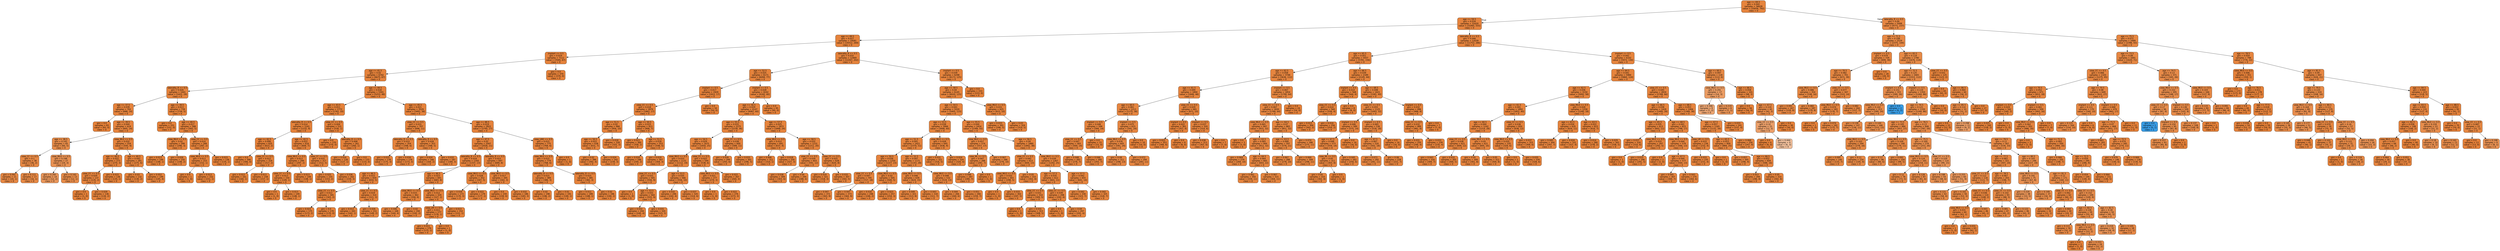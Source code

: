 digraph Tree {
node [shape=box, style="filled, rounded", color="black", fontname="helvetica"] ;
edge [fontname="helvetica"] ;
0 [label="age <= 69.5\ngini = 0.042\nsamples = 36628\nvalue = [35836, 792]\nclass = 0", fillcolor="#e6843d"] ;
1 [label="age <= 59.5\ngini = 0.034\nsamples = 31620\nvalue = [31065, 555]\nclass = 0", fillcolor="#e5833d"] ;
0 -> 1 [labeldistance=2.5, labelangle=45, headlabel="True"] ;
2 [label="age <= 49.5\ngini = 0.027\nsamples = 19581\nvalue = [19312, 269]\nclass = 0", fillcolor="#e5833c"] ;
1 -> 2 ;
3 [label="implant <= 0.5\ngini = 0.019\nsamples = 7112\nvalue = [7045, 67]\nclass = 0", fillcolor="#e5823b"] ;
2 -> 3 ;
4 [label="age <= 41.5\ngini = 0.02\nsamples = 6742\nvalue = [6675, 67]\nclass = 0", fillcolor="#e5823b"] ;
3 -> 4 ;
5 [label="laterality_R <= 0.5\ngini = 0.026\nsamples = 1441\nvalue = [1422, 19]\nclass = 0", fillcolor="#e5833c"] ;
4 -> 5 ;
6 [label="age <= 37.5\ngini = 0.039\nsamples = 702\nvalue = [688, 14]\nclass = 0", fillcolor="#e6843d"] ;
5 -> 6 ;
7 [label="gini = 0.0\nsamples = 83\nvalue = [83, 0]\nclass = 0", fillcolor="#e58139"] ;
6 -> 7 ;
8 [label="age <= 39.5\ngini = 0.044\nsamples = 619\nvalue = [605, 14]\nclass = 0", fillcolor="#e6843e"] ;
6 -> 8 ;
9 [label="age <= 38.5\ngini = 0.142\nsamples = 65\nvalue = [60, 5]\nclass = 0", fillcolor="#e78c49"] ;
8 -> 9 ;
10 [label="view_CC <= 0.5\ngini = 0.1\nsamples = 38\nvalue = [36, 2]\nclass = 0", fillcolor="#e68844"] ;
9 -> 10 ;
11 [label="gini = 0.091\nsamples = 21\nvalue = [20, 1]\nclass = 0", fillcolor="#e68743"] ;
10 -> 11 ;
12 [label="gini = 0.111\nsamples = 17\nvalue = [16, 1]\nclass = 0", fillcolor="#e78945"] ;
10 -> 12 ;
13 [label="view_MLO <= 0.5\ngini = 0.198\nsamples = 27\nvalue = [24, 3]\nclass = 0", fillcolor="#e89152"] ;
9 -> 13 ;
14 [label="gini = 0.245\nsamples = 14\nvalue = [12, 2]\nclass = 0", fillcolor="#e9965a"] ;
13 -> 14 ;
15 [label="gini = 0.142\nsamples = 13\nvalue = [12, 1]\nclass = 0", fillcolor="#e78c49"] ;
13 -> 15 ;
16 [label="view_MLO <= 0.5\ngini = 0.032\nsamples = 554\nvalue = [545, 9]\nclass = 0", fillcolor="#e5833c"] ;
8 -> 16 ;
17 [label="age <= 40.5\ngini = 0.022\nsamples = 273\nvalue = [270, 3]\nclass = 0", fillcolor="#e5823b"] ;
16 -> 17 ;
18 [label="view_CC <= 0.5\ngini = 0.029\nsamples = 137\nvalue = [135, 2]\nclass = 0", fillcolor="#e5833c"] ;
17 -> 18 ;
19 [label="gini = 0.0\nsamples = 1\nvalue = [1, 0]\nclass = 0", fillcolor="#e58139"] ;
18 -> 19 ;
20 [label="gini = 0.029\nsamples = 136\nvalue = [134, 2]\nclass = 0", fillcolor="#e5833c"] ;
18 -> 20 ;
21 [label="gini = 0.015\nsamples = 136\nvalue = [135, 1]\nclass = 0", fillcolor="#e5823a"] ;
17 -> 21 ;
22 [label="age <= 40.5\ngini = 0.042\nsamples = 281\nvalue = [275, 6]\nclass = 0", fillcolor="#e6843d"] ;
16 -> 22 ;
23 [label="gini = 0.03\nsamples = 132\nvalue = [130, 2]\nclass = 0", fillcolor="#e5833c"] ;
22 -> 23 ;
24 [label="gini = 0.052\nsamples = 149\nvalue = [145, 4]\nclass = 0", fillcolor="#e6843e"] ;
22 -> 24 ;
25 [label="age <= 39.5\ngini = 0.013\nsamples = 739\nvalue = [734, 5]\nclass = 0", fillcolor="#e5823a"] ;
5 -> 25 ;
26 [label="gini = 0.0\nsamples = 151\nvalue = [151, 0]\nclass = 0", fillcolor="#e58139"] ;
25 -> 26 ;
27 [label="age <= 40.5\ngini = 0.017\nsamples = 588\nvalue = [583, 5]\nclass = 0", fillcolor="#e5823b"] ;
25 -> 27 ;
28 [label="view_MLO <= 0.5\ngini = 0.02\nsamples = 299\nvalue = [296, 3]\nclass = 0", fillcolor="#e5823b"] ;
27 -> 28 ;
29 [label="gini = 0.013\nsamples = 149\nvalue = [148, 1]\nclass = 0", fillcolor="#e5823a"] ;
28 -> 29 ;
30 [label="gini = 0.026\nsamples = 150\nvalue = [148, 2]\nclass = 0", fillcolor="#e5833c"] ;
28 -> 30 ;
31 [label="view_CC <= 0.5\ngini = 0.014\nsamples = 289\nvalue = [287, 2]\nclass = 0", fillcolor="#e5823a"] ;
27 -> 31 ;
32 [label="view_MLO <= 0.5\ngini = 0.013\nsamples = 153\nvalue = [152, 1]\nclass = 0", fillcolor="#e5823a"] ;
31 -> 32 ;
33 [label="gini = 0.0\nsamples = 1\nvalue = [1, 0]\nclass = 0", fillcolor="#e58139"] ;
32 -> 33 ;
34 [label="gini = 0.013\nsamples = 152\nvalue = [151, 1]\nclass = 0", fillcolor="#e5823a"] ;
32 -> 34 ;
35 [label="gini = 0.015\nsamples = 136\nvalue = [135, 1]\nclass = 0", fillcolor="#e5823a"] ;
31 -> 35 ;
36 [label="age <= 44.5\ngini = 0.018\nsamples = 5301\nvalue = [5253, 48]\nclass = 0", fillcolor="#e5823b"] ;
4 -> 36 ;
37 [label="age <= 43.5\ngini = 0.011\nsamples = 1772\nvalue = [1762, 10]\nclass = 0", fillcolor="#e5823a"] ;
36 -> 37 ;
38 [label="laterality_R <= 0.5\ngini = 0.014\nsamples = 1241\nvalue = [1232, 9]\nclass = 0", fillcolor="#e5823a"] ;
37 -> 38 ;
39 [label="age <= 42.5\ngini = 0.006\nsamples = 625\nvalue = [623, 2]\nclass = 0", fillcolor="#e5813a"] ;
38 -> 39 ;
40 [label="gini = 0.0\nsamples = 306\nvalue = [306, 0]\nclass = 0", fillcolor="#e58139"] ;
39 -> 40 ;
41 [label="view_CC <= 0.5\ngini = 0.012\nsamples = 319\nvalue = [317, 2]\nclass = 0", fillcolor="#e5823a"] ;
39 -> 41 ;
42 [label="gini = 0.012\nsamples = 161\nvalue = [160, 1]\nclass = 0", fillcolor="#e5823a"] ;
41 -> 42 ;
43 [label="gini = 0.013\nsamples = 158\nvalue = [157, 1]\nclass = 0", fillcolor="#e5823a"] ;
41 -> 43 ;
44 [label="age <= 42.5\ngini = 0.022\nsamples = 616\nvalue = [609, 7]\nclass = 0", fillcolor="#e5823b"] ;
38 -> 44 ;
45 [label="view_MLO <= 0.5\ngini = 0.013\nsamples = 299\nvalue = [297, 2]\nclass = 0", fillcolor="#e5823a"] ;
44 -> 45 ;
46 [label="view_CC <= 0.5\ngini = 0.013\nsamples = 150\nvalue = [149, 1]\nclass = 0", fillcolor="#e5823a"] ;
45 -> 46 ;
47 [label="gini = 0.0\nsamples = 1\nvalue = [1, 0]\nclass = 0", fillcolor="#e58139"] ;
46 -> 47 ;
48 [label="gini = 0.013\nsamples = 149\nvalue = [148, 1]\nclass = 0", fillcolor="#e5823a"] ;
46 -> 48 ;
49 [label="gini = 0.013\nsamples = 149\nvalue = [148, 1]\nclass = 0", fillcolor="#e5823a"] ;
45 -> 49 ;
50 [label="view_CC <= 0.5\ngini = 0.031\nsamples = 317\nvalue = [312, 5]\nclass = 0", fillcolor="#e5833c"] ;
44 -> 50 ;
51 [label="gini = 0.025\nsamples = 155\nvalue = [153, 2]\nclass = 0", fillcolor="#e5833c"] ;
50 -> 51 ;
52 [label="gini = 0.036\nsamples = 162\nvalue = [159, 3]\nclass = 0", fillcolor="#e5833d"] ;
50 -> 52 ;
53 [label="view_CC <= 0.5\ngini = 0.004\nsamples = 531\nvalue = [530, 1]\nclass = 0", fillcolor="#e58139"] ;
37 -> 53 ;
54 [label="gini = 0.0\nsamples = 270\nvalue = [270, 0]\nclass = 0", fillcolor="#e58139"] ;
53 -> 54 ;
55 [label="laterality_R <= 0.5\ngini = 0.008\nsamples = 261\nvalue = [260, 1]\nclass = 0", fillcolor="#e5813a"] ;
53 -> 55 ;
56 [label="gini = 0.016\nsamples = 128\nvalue = [127, 1]\nclass = 0", fillcolor="#e5823b"] ;
55 -> 56 ;
57 [label="gini = 0.0\nsamples = 133\nvalue = [133, 0]\nclass = 0", fillcolor="#e58139"] ;
55 -> 57 ;
58 [label="age <= 45.5\ngini = 0.021\nsamples = 3529\nvalue = [3491, 38]\nclass = 0", fillcolor="#e5823b"] ;
36 -> 58 ;
59 [label="view_CC <= 0.5\ngini = 0.031\nsamples = 707\nvalue = [696, 11]\nclass = 0", fillcolor="#e5833c"] ;
58 -> 59 ;
60 [label="laterality_R <= 0.5\ngini = 0.033\nsamples = 354\nvalue = [348, 6]\nclass = 0", fillcolor="#e5833c"] ;
59 -> 60 ;
61 [label="gini = 0.033\nsamples = 178\nvalue = [175, 3]\nclass = 0", fillcolor="#e5833c"] ;
60 -> 61 ;
62 [label="gini = 0.034\nsamples = 176\nvalue = [173, 3]\nclass = 0", fillcolor="#e5833c"] ;
60 -> 62 ;
63 [label="laterality_R <= 0.5\ngini = 0.028\nsamples = 353\nvalue = [348, 5]\nclass = 0", fillcolor="#e5833c"] ;
59 -> 63 ;
64 [label="gini = 0.024\nsamples = 166\nvalue = [164, 2]\nclass = 0", fillcolor="#e5833b"] ;
63 -> 64 ;
65 [label="gini = 0.032\nsamples = 187\nvalue = [184, 3]\nclass = 0", fillcolor="#e5833c"] ;
63 -> 65 ;
66 [label="age <= 48.5\ngini = 0.019\nsamples = 2822\nvalue = [2795, 27]\nclass = 0", fillcolor="#e5823b"] ;
58 -> 66 ;
67 [label="age <= 47.5\ngini = 0.02\nsamples = 2047\nvalue = [2026, 21]\nclass = 0", fillcolor="#e5823b"] ;
66 -> 67 ;
68 [label="laterality_R <= 0.5\ngini = 0.019\nsamples = 1350\nvalue = [1337, 13]\nclass = 0", fillcolor="#e5823b"] ;
67 -> 68 ;
69 [label="age <= 46.5\ngini = 0.015\nsamples = 659\nvalue = [654, 5]\nclass = 0", fillcolor="#e5823b"] ;
68 -> 69 ;
70 [label="view_CC <= 0.5\ngini = 0.012\nsamples = 345\nvalue = [343, 2]\nclass = 0", fillcolor="#e5823a"] ;
69 -> 70 ;
71 [label="gini = 0.023\nsamples = 175\nvalue = [173, 2]\nclass = 0", fillcolor="#e5823b"] ;
70 -> 71 ;
72 [label="gini = 0.0\nsamples = 170\nvalue = [170, 0]\nclass = 0", fillcolor="#e58139"] ;
70 -> 72 ;
73 [label="view_CC <= 0.5\ngini = 0.019\nsamples = 314\nvalue = [311, 3]\nclass = 0", fillcolor="#e5823b"] ;
69 -> 73 ;
74 [label="gini = 0.012\nsamples = 163\nvalue = [162, 1]\nclass = 0", fillcolor="#e5823a"] ;
73 -> 74 ;
75 [label="gini = 0.026\nsamples = 151\nvalue = [149, 2]\nclass = 0", fillcolor="#e5833c"] ;
73 -> 75 ;
76 [label="age <= 46.5\ngini = 0.023\nsamples = 691\nvalue = [683, 8]\nclass = 0", fillcolor="#e5823b"] ;
68 -> 76 ;
77 [label="view_MLO <= 0.5\ngini = 0.033\nsamples = 362\nvalue = [356, 6]\nclass = 0", fillcolor="#e5833c"] ;
76 -> 77 ;
78 [label="gini = 0.046\nsamples = 168\nvalue = [164, 4]\nclass = 0", fillcolor="#e6843e"] ;
77 -> 78 ;
79 [label="gini = 0.02\nsamples = 194\nvalue = [192, 2]\nclass = 0", fillcolor="#e5823b"] ;
77 -> 79 ;
80 [label="view_MLO <= 0.5\ngini = 0.012\nsamples = 329\nvalue = [327, 2]\nclass = 0", fillcolor="#e5823a"] ;
76 -> 80 ;
81 [label="view_LM <= 0.5\ngini = 0.011\nsamples = 177\nvalue = [176, 1]\nclass = 0", fillcolor="#e5823a"] ;
80 -> 81 ;
82 [label="gini = 0.011\nsamples = 176\nvalue = [175, 1]\nclass = 0", fillcolor="#e5823a"] ;
81 -> 82 ;
83 [label="gini = 0.0\nsamples = 1\nvalue = [1, 0]\nclass = 0", fillcolor="#e58139"] ;
81 -> 83 ;
84 [label="gini = 0.013\nsamples = 152\nvalue = [151, 1]\nclass = 0", fillcolor="#e5823a"] ;
80 -> 84 ;
85 [label="laterality_R <= 0.5\ngini = 0.023\nsamples = 697\nvalue = [689, 8]\nclass = 0", fillcolor="#e5823b"] ;
67 -> 85 ;
86 [label="view_MLO <= 0.5\ngini = 0.028\nsamples = 352\nvalue = [347, 5]\nclass = 0", fillcolor="#e5833c"] ;
85 -> 86 ;
87 [label="gini = 0.034\nsamples = 173\nvalue = [170, 3]\nclass = 0", fillcolor="#e5833c"] ;
86 -> 87 ;
88 [label="gini = 0.022\nsamples = 179\nvalue = [177, 2]\nclass = 0", fillcolor="#e5823b"] ;
86 -> 88 ;
89 [label="view_MLO <= 0.5\ngini = 0.017\nsamples = 345\nvalue = [342, 3]\nclass = 0", fillcolor="#e5823b"] ;
85 -> 89 ;
90 [label="gini = 0.0\nsamples = 159\nvalue = [159, 0]\nclass = 0", fillcolor="#e58139"] ;
89 -> 90 ;
91 [label="gini = 0.032\nsamples = 186\nvalue = [183, 3]\nclass = 0", fillcolor="#e5833c"] ;
89 -> 91 ;
92 [label="view_LMO <= 0.5\ngini = 0.015\nsamples = 775\nvalue = [769, 6]\nclass = 0", fillcolor="#e5823b"] ;
66 -> 92 ;
93 [label="view_MLO <= 0.5\ngini = 0.015\nsamples = 774\nvalue = [768, 6]\nclass = 0", fillcolor="#e5823b"] ;
92 -> 93 ;
94 [label="laterality_R <= 0.5\ngini = 0.015\nsamples = 389\nvalue = [386, 3]\nclass = 0", fillcolor="#e5823b"] ;
93 -> 94 ;
95 [label="gini = 0.02\nsamples = 198\nvalue = [196, 2]\nclass = 0", fillcolor="#e5823b"] ;
94 -> 95 ;
96 [label="gini = 0.01\nsamples = 191\nvalue = [190, 1]\nclass = 0", fillcolor="#e5823a"] ;
94 -> 96 ;
97 [label="laterality_R <= 0.5\ngini = 0.015\nsamples = 385\nvalue = [382, 3]\nclass = 0", fillcolor="#e5823b"] ;
93 -> 97 ;
98 [label="gini = 0.011\nsamples = 189\nvalue = [188, 1]\nclass = 0", fillcolor="#e5823a"] ;
97 -> 98 ;
99 [label="gini = 0.02\nsamples = 196\nvalue = [194, 2]\nclass = 0", fillcolor="#e5823b"] ;
97 -> 99 ;
100 [label="gini = 0.0\nsamples = 1\nvalue = [1, 0]\nclass = 0", fillcolor="#e58139"] ;
92 -> 100 ;
101 [label="gini = 0.0\nsamples = 370\nvalue = [370, 0]\nclass = 0", fillcolor="#e58139"] ;
3 -> 101 ;
102 [label="laterality_R <= 0.5\ngini = 0.032\nsamples = 12469\nvalue = [12267, 202]\nclass = 0", fillcolor="#e5833c"] ;
2 -> 102 ;
103 [label="age <= 52.5\ngini = 0.025\nsamples = 6171\nvalue = [6094, 77]\nclass = 0", fillcolor="#e5833c"] ;
102 -> 103 ;
104 [label="implant <= 0.5\ngini = 0.017\nsamples = 1929\nvalue = [1912, 17]\nclass = 0", fillcolor="#e5823b"] ;
103 -> 104 ;
105 [label="view_CC <= 0.5\ngini = 0.018\nsamples = 1879\nvalue = [1862, 17]\nclass = 0", fillcolor="#e5823b"] ;
104 -> 105 ;
106 [label="age <= 51.5\ngini = 0.02\nsamples = 966\nvalue = [956, 10]\nclass = 0", fillcolor="#e5823b"] ;
105 -> 106 ;
107 [label="age <= 50.5\ngini = 0.022\nsamples = 638\nvalue = [631, 7]\nclass = 0", fillcolor="#e5823b"] ;
106 -> 107 ;
108 [label="gini = 0.02\nsamples = 396\nvalue = [392, 4]\nclass = 0", fillcolor="#e5823b"] ;
107 -> 108 ;
109 [label="gini = 0.024\nsamples = 242\nvalue = [239, 3]\nclass = 0", fillcolor="#e5833b"] ;
107 -> 109 ;
110 [label="gini = 0.018\nsamples = 328\nvalue = [325, 3]\nclass = 0", fillcolor="#e5823b"] ;
106 -> 110 ;
111 [label="age <= 50.5\ngini = 0.015\nsamples = 913\nvalue = [906, 7]\nclass = 0", fillcolor="#e5823b"] ;
105 -> 111 ;
112 [label="gini = 0.011\nsamples = 360\nvalue = [358, 2]\nclass = 0", fillcolor="#e5823a"] ;
111 -> 112 ;
113 [label="age <= 51.5\ngini = 0.018\nsamples = 553\nvalue = [548, 5]\nclass = 0", fillcolor="#e5823b"] ;
111 -> 113 ;
114 [label="gini = 0.016\nsamples = 246\nvalue = [244, 2]\nclass = 0", fillcolor="#e5823b"] ;
113 -> 114 ;
115 [label="gini = 0.019\nsamples = 307\nvalue = [304, 3]\nclass = 0", fillcolor="#e5823b"] ;
113 -> 115 ;
116 [label="gini = 0.0\nsamples = 50\nvalue = [50, 0]\nclass = 0", fillcolor="#e58139"] ;
104 -> 116 ;
117 [label="implant <= 0.5\ngini = 0.028\nsamples = 4242\nvalue = [4182, 60]\nclass = 0", fillcolor="#e5833c"] ;
103 -> 117 ;
118 [label="age <= 56.5\ngini = 0.029\nsamples = 4147\nvalue = [4087, 60]\nclass = 0", fillcolor="#e5833c"] ;
117 -> 118 ;
119 [label="age <= 55.5\ngini = 0.031\nsamples = 2275\nvalue = [2239, 36]\nclass = 0", fillcolor="#e5833c"] ;
118 -> 119 ;
120 [label="age <= 54.5\ngini = 0.029\nsamples = 1675\nvalue = [1650, 25]\nclass = 0", fillcolor="#e5833c"] ;
119 -> 120 ;
121 [label="view_MLO <= 0.5\ngini = 0.033\nsamples = 1131\nvalue = [1112, 19]\nclass = 0", fillcolor="#e5833c"] ;
120 -> 121 ;
122 [label="view_CC <= 0.5\ngini = 0.031\nsamples = 565\nvalue = [556, 9]\nclass = 0", fillcolor="#e5833c"] ;
121 -> 122 ;
123 [label="gini = 0.0\nsamples = 1\nvalue = [1, 0]\nclass = 0", fillcolor="#e58139"] ;
122 -> 123 ;
124 [label="age <= 53.5\ngini = 0.031\nsamples = 564\nvalue = [555, 9]\nclass = 0", fillcolor="#e5833c"] ;
122 -> 124 ;
125 [label="gini = 0.032\nsamples = 244\nvalue = [240, 4]\nclass = 0", fillcolor="#e5833c"] ;
124 -> 125 ;
126 [label="gini = 0.031\nsamples = 320\nvalue = [315, 5]\nclass = 0", fillcolor="#e5833c"] ;
124 -> 126 ;
127 [label="age <= 53.5\ngini = 0.035\nsamples = 566\nvalue = [556, 10]\nclass = 0", fillcolor="#e5833d"] ;
121 -> 127 ;
128 [label="gini = 0.032\nsamples = 246\nvalue = [242, 4]\nclass = 0", fillcolor="#e5833c"] ;
127 -> 128 ;
129 [label="gini = 0.037\nsamples = 320\nvalue = [314, 6]\nclass = 0", fillcolor="#e5833d"] ;
127 -> 129 ;
130 [label="view_CC <= 0.5\ngini = 0.022\nsamples = 544\nvalue = [538, 6]\nclass = 0", fillcolor="#e5823b"] ;
120 -> 130 ;
131 [label="view_MLO <= 0.5\ngini = 0.021\nsamples = 277\nvalue = [274, 3]\nclass = 0", fillcolor="#e5823b"] ;
130 -> 131 ;
132 [label="gini = 0.0\nsamples = 1\nvalue = [1, 0]\nclass = 0", fillcolor="#e58139"] ;
131 -> 132 ;
133 [label="gini = 0.022\nsamples = 276\nvalue = [273, 3]\nclass = 0", fillcolor="#e5823b"] ;
131 -> 133 ;
134 [label="gini = 0.022\nsamples = 267\nvalue = [264, 3]\nclass = 0", fillcolor="#e5823b"] ;
130 -> 134 ;
135 [label="view_CC <= 0.5\ngini = 0.036\nsamples = 600\nvalue = [589, 11]\nclass = 0", fillcolor="#e5833d"] ;
119 -> 135 ;
136 [label="gini = 0.039\nsamples = 299\nvalue = [293, 6]\nclass = 0", fillcolor="#e6843d"] ;
135 -> 136 ;
137 [label="gini = 0.033\nsamples = 301\nvalue = [296, 5]\nclass = 0", fillcolor="#e5833c"] ;
135 -> 137 ;
138 [label="age <= 57.5\ngini = 0.025\nsamples = 1872\nvalue = [1848, 24]\nclass = 0", fillcolor="#e5833c"] ;
118 -> 138 ;
139 [label="view_MLO <= 0.5\ngini = 0.012\nsamples = 641\nvalue = [637, 4]\nclass = 0", fillcolor="#e5823a"] ;
138 -> 139 ;
140 [label="gini = 0.006\nsamples = 311\nvalue = [310, 1]\nclass = 0", fillcolor="#e5813a"] ;
139 -> 140 ;
141 [label="gini = 0.018\nsamples = 330\nvalue = [327, 3]\nclass = 0", fillcolor="#e5823b"] ;
139 -> 141 ;
142 [label="age <= 58.5\ngini = 0.032\nsamples = 1231\nvalue = [1211, 20]\nclass = 0", fillcolor="#e5833c"] ;
138 -> 142 ;
143 [label="view_CC <= 0.5\ngini = 0.039\nsamples = 603\nvalue = [591, 12]\nclass = 0", fillcolor="#e6843d"] ;
142 -> 143 ;
144 [label="gini = 0.038\nsamples = 309\nvalue = [303, 6]\nclass = 0", fillcolor="#e6833d"] ;
143 -> 144 ;
145 [label="gini = 0.04\nsamples = 294\nvalue = [288, 6]\nclass = 0", fillcolor="#e6843d"] ;
143 -> 145 ;
146 [label="view_CC <= 0.5\ngini = 0.025\nsamples = 628\nvalue = [620, 8]\nclass = 0", fillcolor="#e5833c"] ;
142 -> 146 ;
147 [label="gini = 0.019\nsamples = 321\nvalue = [318, 3]\nclass = 0", fillcolor="#e5823b"] ;
146 -> 147 ;
148 [label="gini = 0.032\nsamples = 307\nvalue = [302, 5]\nclass = 0", fillcolor="#e5833c"] ;
146 -> 148 ;
149 [label="gini = 0.0\nsamples = 95\nvalue = [95, 0]\nclass = 0", fillcolor="#e58139"] ;
117 -> 149 ;
150 [label="implant <= 0.5\ngini = 0.039\nsamples = 6298\nvalue = [6173, 125]\nclass = 0", fillcolor="#e6843d"] ;
102 -> 150 ;
151 [label="age <= 58.5\ngini = 0.04\nsamples = 6145\nvalue = [6020, 125]\nclass = 0", fillcolor="#e6843d"] ;
150 -> 151 ;
152 [label="age <= 54.5\ngini = 0.041\nsamples = 5520\nvalue = [5405, 115]\nclass = 0", fillcolor="#e6843d"] ;
151 -> 152 ;
153 [label="age <= 53.5\ngini = 0.038\nsamples = 3066\nvalue = [3006, 60]\nclass = 0", fillcolor="#e6843d"] ;
152 -> 153 ;
154 [label="age <= 51.5\ngini = 0.041\nsamples = 2421\nvalue = [2370, 51]\nclass = 0", fillcolor="#e6843d"] ;
153 -> 154 ;
155 [label="age <= 50.5\ngini = 0.036\nsamples = 1250\nvalue = [1227, 23]\nclass = 0", fillcolor="#e5833d"] ;
154 -> 155 ;
156 [label="view_CC <= 0.5\ngini = 0.047\nsamples = 745\nvalue = [727, 18]\nclass = 0", fillcolor="#e6843e"] ;
155 -> 156 ;
157 [label="gini = 0.047\nsamples = 372\nvalue = [363, 9]\nclass = 0", fillcolor="#e6843e"] ;
156 -> 157 ;
158 [label="gini = 0.047\nsamples = 373\nvalue = [364, 9]\nclass = 0", fillcolor="#e6843e"] ;
156 -> 158 ;
159 [label="view_MLO <= 0.5\ngini = 0.02\nsamples = 505\nvalue = [500, 5]\nclass = 0", fillcolor="#e5823b"] ;
155 -> 159 ;
160 [label="gini = 0.016\nsamples = 248\nvalue = [246, 2]\nclass = 0", fillcolor="#e5823b"] ;
159 -> 160 ;
161 [label="gini = 0.023\nsamples = 257\nvalue = [254, 3]\nclass = 0", fillcolor="#e5823b"] ;
159 -> 161 ;
162 [label="age <= 52.5\ngini = 0.047\nsamples = 1171\nvalue = [1143, 28]\nclass = 0", fillcolor="#e6843e"] ;
154 -> 162 ;
163 [label="view_MLO <= 0.5\ngini = 0.046\nsamples = 639\nvalue = [624, 15]\nclass = 0", fillcolor="#e6843e"] ;
162 -> 163 ;
164 [label="gini = 0.049\nsamples = 321\nvalue = [313, 8]\nclass = 0", fillcolor="#e6843e"] ;
163 -> 164 ;
165 [label="gini = 0.043\nsamples = 318\nvalue = [311, 7]\nclass = 0", fillcolor="#e6843d"] ;
163 -> 165 ;
166 [label="view_MLO <= 0.5\ngini = 0.048\nsamples = 532\nvalue = [519, 13]\nclass = 0", fillcolor="#e6843e"] ;
162 -> 166 ;
167 [label="gini = 0.044\nsamples = 266\nvalue = [260, 6]\nclass = 0", fillcolor="#e6843e"] ;
166 -> 167 ;
168 [label="gini = 0.051\nsamples = 266\nvalue = [259, 7]\nclass = 0", fillcolor="#e6843e"] ;
166 -> 168 ;
169 [label="view_MLO <= 0.5\ngini = 0.028\nsamples = 645\nvalue = [636, 9]\nclass = 0", fillcolor="#e5833c"] ;
153 -> 169 ;
170 [label="gini = 0.031\nsamples = 321\nvalue = [316, 5]\nclass = 0", fillcolor="#e5833c"] ;
169 -> 170 ;
171 [label="gini = 0.024\nsamples = 324\nvalue = [320, 4]\nclass = 0", fillcolor="#e5833b"] ;
169 -> 171 ;
172 [label="age <= 55.5\ngini = 0.044\nsamples = 2454\nvalue = [2399, 55]\nclass = 0", fillcolor="#e6843e"] ;
152 -> 172 ;
173 [label="view_MLO <= 0.5\ngini = 0.057\nsamples = 574\nvalue = [557, 17]\nclass = 0", fillcolor="#e6853f"] ;
172 -> 173 ;
174 [label="view_ML <= 0.5\ngini = 0.047\nsamples = 288\nvalue = [281, 7]\nclass = 0", fillcolor="#e6843e"] ;
173 -> 174 ;
175 [label="gini = 0.048\nsamples = 287\nvalue = [280, 7]\nclass = 0", fillcolor="#e6843e"] ;
174 -> 175 ;
176 [label="gini = 0.0\nsamples = 1\nvalue = [1, 0]\nclass = 0", fillcolor="#e58139"] ;
174 -> 176 ;
177 [label="gini = 0.067\nsamples = 286\nvalue = [276, 10]\nclass = 0", fillcolor="#e68640"] ;
173 -> 177 ;
178 [label="age <= 56.5\ngini = 0.04\nsamples = 1880\nvalue = [1842, 38]\nclass = 0", fillcolor="#e6843d"] ;
172 -> 178 ;
179 [label="view_CC <= 0.5\ngini = 0.042\nsamples = 613\nvalue = [600, 13]\nclass = 0", fillcolor="#e6843d"] ;
178 -> 179 ;
180 [label="view_MLO <= 0.5\ngini = 0.032\nsamples = 303\nvalue = [298, 5]\nclass = 0", fillcolor="#e5833c"] ;
179 -> 180 ;
181 [label="gini = 0.0\nsamples = 1\nvalue = [1, 0]\nclass = 0", fillcolor="#e58139"] ;
180 -> 181 ;
182 [label="gini = 0.033\nsamples = 302\nvalue = [297, 5]\nclass = 0", fillcolor="#e5833c"] ;
180 -> 182 ;
183 [label="gini = 0.05\nsamples = 310\nvalue = [302, 8]\nclass = 0", fillcolor="#e6843e"] ;
179 -> 183 ;
184 [label="view_MLO <= 0.5\ngini = 0.039\nsamples = 1267\nvalue = [1242, 25]\nclass = 0", fillcolor="#e6843d"] ;
178 -> 184 ;
185 [label="age <= 57.5\ngini = 0.035\nsamples = 612\nvalue = [601, 11]\nclass = 0", fillcolor="#e5833d"] ;
184 -> 185 ;
186 [label="view_CC <= 0.5\ngini = 0.031\nsamples = 314\nvalue = [309, 5]\nclass = 0", fillcolor="#e5833c"] ;
185 -> 186 ;
187 [label="gini = 0.0\nsamples = 1\nvalue = [1, 0]\nclass = 0", fillcolor="#e58139"] ;
186 -> 187 ;
188 [label="gini = 0.031\nsamples = 313\nvalue = [308, 5]\nclass = 0", fillcolor="#e5833c"] ;
186 -> 188 ;
189 [label="view_CC <= 0.5\ngini = 0.039\nsamples = 298\nvalue = [292, 6]\nclass = 0", fillcolor="#e6843d"] ;
185 -> 189 ;
190 [label="gini = 0.0\nsamples = 1\nvalue = [1, 0]\nclass = 0", fillcolor="#e58139"] ;
189 -> 190 ;
191 [label="gini = 0.04\nsamples = 297\nvalue = [291, 6]\nclass = 0", fillcolor="#e6843d"] ;
189 -> 191 ;
192 [label="age <= 57.5\ngini = 0.042\nsamples = 655\nvalue = [641, 14]\nclass = 0", fillcolor="#e6843d"] ;
184 -> 192 ;
193 [label="gini = 0.042\nsamples = 330\nvalue = [323, 7]\nclass = 0", fillcolor="#e6843d"] ;
192 -> 193 ;
194 [label="gini = 0.042\nsamples = 325\nvalue = [318, 7]\nclass = 0", fillcolor="#e6843d"] ;
192 -> 194 ;
195 [label="view_MLO <= 0.5\ngini = 0.031\nsamples = 625\nvalue = [615, 10]\nclass = 0", fillcolor="#e5833c"] ;
151 -> 195 ;
196 [label="gini = 0.033\nsamples = 301\nvalue = [296, 5]\nclass = 0", fillcolor="#e5833c"] ;
195 -> 196 ;
197 [label="gini = 0.03\nsamples = 324\nvalue = [319, 5]\nclass = 0", fillcolor="#e5833c"] ;
195 -> 197 ;
198 [label="gini = 0.0\nsamples = 153\nvalue = [153, 0]\nclass = 0", fillcolor="#e58139"] ;
150 -> 198 ;
199 [label="laterality_R <= 0.5\ngini = 0.046\nsamples = 12039\nvalue = [11753, 286]\nclass = 0", fillcolor="#e6843e"] ;
1 -> 199 ;
200 [label="age <= 65.5\ngini = 0.051\nsamples = 5937\nvalue = [5781, 156]\nclass = 0", fillcolor="#e6843e"] ;
199 -> 200 ;
201 [label="age <= 62.5\ngini = 0.058\nsamples = 3748\nvalue = [3636, 112]\nclass = 0", fillcolor="#e6853f"] ;
200 -> 201 ;
202 [label="age <= 61.5\ngini = 0.049\nsamples = 1894\nvalue = [1846, 48]\nclass = 0", fillcolor="#e6843e"] ;
201 -> 202 ;
203 [label="age <= 60.5\ngini = 0.061\nsamples = 1213\nvalue = [1175, 38]\nclass = 0", fillcolor="#e6853f"] ;
202 -> 203 ;
204 [label="implant <= 0.5\ngini = 0.046\nsamples = 598\nvalue = [584, 14]\nclass = 0", fillcolor="#e6843e"] ;
203 -> 204 ;
205 [label="view_CC <= 0.5\ngini = 0.047\nsamples = 583\nvalue = [569, 14]\nclass = 0", fillcolor="#e6843e"] ;
204 -> 205 ;
206 [label="gini = 0.048\nsamples = 283\nvalue = [276, 7]\nclass = 0", fillcolor="#e6843e"] ;
205 -> 206 ;
207 [label="gini = 0.046\nsamples = 300\nvalue = [293, 7]\nclass = 0", fillcolor="#e6843e"] ;
205 -> 207 ;
208 [label="gini = 0.0\nsamples = 15\nvalue = [15, 0]\nclass = 0", fillcolor="#e58139"] ;
204 -> 208 ;
209 [label="implant <= 0.5\ngini = 0.075\nsamples = 615\nvalue = [591, 24]\nclass = 0", fillcolor="#e68641"] ;
203 -> 209 ;
210 [label="view_MLO <= 0.5\ngini = 0.076\nsamples = 605\nvalue = [581, 24]\nclass = 0", fillcolor="#e68641"] ;
209 -> 210 ;
211 [label="gini = 0.08\nsamples = 311\nvalue = [298, 13]\nclass = 0", fillcolor="#e68642"] ;
210 -> 211 ;
212 [label="gini = 0.072\nsamples = 294\nvalue = [283, 11]\nclass = 0", fillcolor="#e68641"] ;
210 -> 212 ;
213 [label="gini = 0.0\nsamples = 10\nvalue = [10, 0]\nclass = 0", fillcolor="#e58139"] ;
209 -> 213 ;
214 [label="view_CC <= 0.5\ngini = 0.029\nsamples = 681\nvalue = [671, 10]\nclass = 0", fillcolor="#e5833c"] ;
202 -> 214 ;
215 [label="implant <= 0.5\ngini = 0.022\nsamples = 361\nvalue = [357, 4]\nclass = 0", fillcolor="#e5823b"] ;
214 -> 215 ;
216 [label="gini = 0.022\nsamples = 353\nvalue = [349, 4]\nclass = 0", fillcolor="#e5823b"] ;
215 -> 216 ;
217 [label="gini = 0.0\nsamples = 8\nvalue = [8, 0]\nclass = 0", fillcolor="#e58139"] ;
215 -> 217 ;
218 [label="implant <= 0.5\ngini = 0.037\nsamples = 320\nvalue = [314, 6]\nclass = 0", fillcolor="#e5833d"] ;
214 -> 218 ;
219 [label="gini = 0.038\nsamples = 313\nvalue = [307, 6]\nclass = 0", fillcolor="#e6833d"] ;
218 -> 219 ;
220 [label="gini = 0.0\nsamples = 7\nvalue = [7, 0]\nclass = 0", fillcolor="#e58139"] ;
218 -> 220 ;
221 [label="implant <= 0.5\ngini = 0.067\nsamples = 1854\nvalue = [1790, 64]\nclass = 0", fillcolor="#e68640"] ;
201 -> 221 ;
222 [label="view_CC <= 0.5\ngini = 0.067\nsamples = 1830\nvalue = [1766, 64]\nclass = 0", fillcolor="#e68640"] ;
221 -> 222 ;
223 [label="view_MLO <= 0.5\ngini = 0.065\nsamples = 947\nvalue = [915, 32]\nclass = 0", fillcolor="#e68540"] ;
222 -> 223 ;
224 [label="gini = 0.0\nsamples = 3\nvalue = [3, 0]\nclass = 0", fillcolor="#e58139"] ;
223 -> 224 ;
225 [label="age <= 63.5\ngini = 0.065\nsamples = 944\nvalue = [912, 32]\nclass = 0", fillcolor="#e68540"] ;
223 -> 225 ;
226 [label="gini = 0.069\nsamples = 279\nvalue = [269, 10]\nclass = 0", fillcolor="#e68640"] ;
225 -> 226 ;
227 [label="age <= 64.5\ngini = 0.064\nsamples = 665\nvalue = [643, 22]\nclass = 0", fillcolor="#e68540"] ;
225 -> 227 ;
228 [label="gini = 0.061\nsamples = 350\nvalue = [339, 11]\nclass = 0", fillcolor="#e6853f"] ;
227 -> 228 ;
229 [label="gini = 0.067\nsamples = 315\nvalue = [304, 11]\nclass = 0", fillcolor="#e68640"] ;
227 -> 229 ;
230 [label="age <= 64.5\ngini = 0.07\nsamples = 883\nvalue = [851, 32]\nclass = 0", fillcolor="#e68640"] ;
222 -> 230 ;
231 [label="age <= 63.5\ngini = 0.068\nsamples = 597\nvalue = [576, 21]\nclass = 0", fillcolor="#e68640"] ;
230 -> 231 ;
232 [label="gini = 0.067\nsamples = 288\nvalue = [278, 10]\nclass = 0", fillcolor="#e68640"] ;
231 -> 232 ;
233 [label="gini = 0.069\nsamples = 309\nvalue = [298, 11]\nclass = 0", fillcolor="#e68640"] ;
231 -> 233 ;
234 [label="gini = 0.074\nsamples = 286\nvalue = [275, 11]\nclass = 0", fillcolor="#e68641"] ;
230 -> 234 ;
235 [label="gini = 0.0\nsamples = 24\nvalue = [24, 0]\nclass = 0", fillcolor="#e58139"] ;
221 -> 235 ;
236 [label="age <= 66.5\ngini = 0.039\nsamples = 2189\nvalue = [2145, 44]\nclass = 0", fillcolor="#e6843d"] ;
200 -> 236 ;
237 [label="implant <= 0.5\ngini = 0.014\nsamples = 568\nvalue = [564, 4]\nclass = 0", fillcolor="#e5823a"] ;
236 -> 237 ;
238 [label="view_CC <= 0.5\ngini = 0.014\nsamples = 560\nvalue = [556, 4]\nclass = 0", fillcolor="#e5823a"] ;
237 -> 238 ;
239 [label="gini = 0.013\nsamples = 304\nvalue = [302, 2]\nclass = 0", fillcolor="#e5823a"] ;
238 -> 239 ;
240 [label="gini = 0.016\nsamples = 256\nvalue = [254, 2]\nclass = 0", fillcolor="#e5823b"] ;
238 -> 240 ;
241 [label="gini = 0.0\nsamples = 8\nvalue = [8, 0]\nclass = 0", fillcolor="#e58139"] ;
237 -> 241 ;
242 [label="age <= 68.5\ngini = 0.048\nsamples = 1621\nvalue = [1581, 40]\nclass = 0", fillcolor="#e6843e"] ;
236 -> 242 ;
243 [label="view_CC <= 0.5\ngini = 0.055\nsamples = 1125\nvalue = [1093, 32]\nclass = 0", fillcolor="#e6853f"] ;
242 -> 243 ;
244 [label="implant <= 0.5\ngini = 0.046\nsamples = 589\nvalue = [575, 14]\nclass = 0", fillcolor="#e6843e"] ;
243 -> 244 ;
245 [label="age <= 67.5\ngini = 0.048\nsamples = 573\nvalue = [559, 14]\nclass = 0", fillcolor="#e6843e"] ;
244 -> 245 ;
246 [label="view_ML <= 0.5\ngini = 0.05\nsamples = 311\nvalue = [303, 8]\nclass = 0", fillcolor="#e6843e"] ;
245 -> 246 ;
247 [label="gini = 0.05\nsamples = 310\nvalue = [302, 8]\nclass = 0", fillcolor="#e6843e"] ;
246 -> 247 ;
248 [label="gini = 0.0\nsamples = 1\nvalue = [1, 0]\nclass = 0", fillcolor="#e58139"] ;
246 -> 248 ;
249 [label="gini = 0.045\nsamples = 262\nvalue = [256, 6]\nclass = 0", fillcolor="#e6843e"] ;
245 -> 249 ;
250 [label="gini = 0.0\nsamples = 16\nvalue = [16, 0]\nclass = 0", fillcolor="#e58139"] ;
244 -> 250 ;
251 [label="implant <= 0.5\ngini = 0.065\nsamples = 536\nvalue = [518, 18]\nclass = 0", fillcolor="#e68540"] ;
243 -> 251 ;
252 [label="age <= 67.5\ngini = 0.067\nsamples = 520\nvalue = [502, 18]\nclass = 0", fillcolor="#e68640"] ;
251 -> 252 ;
253 [label="gini = 0.073\nsamples = 292\nvalue = [281, 11]\nclass = 0", fillcolor="#e68641"] ;
252 -> 253 ;
254 [label="gini = 0.06\nsamples = 228\nvalue = [221, 7]\nclass = 0", fillcolor="#e6853f"] ;
252 -> 254 ;
255 [label="gini = 0.0\nsamples = 16\nvalue = [16, 0]\nclass = 0", fillcolor="#e58139"] ;
251 -> 255 ;
256 [label="implant <= 0.5\ngini = 0.032\nsamples = 496\nvalue = [488, 8]\nclass = 0", fillcolor="#e5833c"] ;
242 -> 256 ;
257 [label="view_CC <= 0.5\ngini = 0.032\nsamples = 489\nvalue = [481, 8]\nclass = 0", fillcolor="#e5833c"] ;
256 -> 257 ;
258 [label="gini = 0.031\nsamples = 250\nvalue = [246, 4]\nclass = 0", fillcolor="#e5833c"] ;
257 -> 258 ;
259 [label="gini = 0.033\nsamples = 239\nvalue = [235, 4]\nclass = 0", fillcolor="#e5833c"] ;
257 -> 259 ;
260 [label="gini = 0.0\nsamples = 7\nvalue = [7, 0]\nclass = 0", fillcolor="#e58139"] ;
256 -> 260 ;
261 [label="implant <= 0.5\ngini = 0.042\nsamples = 6102\nvalue = [5972, 130]\nclass = 0", fillcolor="#e6843d"] ;
199 -> 261 ;
262 [label="age <= 64.5\ngini = 0.041\nsamples = 5984\nvalue = [5860, 124]\nclass = 0", fillcolor="#e6843d"] ;
261 -> 262 ;
263 [label="age <= 62.5\ngini = 0.036\nsamples = 3150\nvalue = [3092, 58]\nclass = 0", fillcolor="#e5833d"] ;
262 -> 263 ;
264 [label="age <= 61.5\ngini = 0.041\nsamples = 1892\nvalue = [1852, 40]\nclass = 0", fillcolor="#e6843d"] ;
263 -> 264 ;
265 [label="age <= 60.5\ngini = 0.044\nsamples = 1242\nvalue = [1214, 28]\nclass = 0", fillcolor="#e6843e"] ;
264 -> 265 ;
266 [label="view_CC <= 0.5\ngini = 0.038\nsamples = 621\nvalue = [609, 12]\nclass = 0", fillcolor="#e6833d"] ;
265 -> 266 ;
267 [label="gini = 0.043\nsamples = 316\nvalue = [309, 7]\nclass = 0", fillcolor="#e6843d"] ;
266 -> 267 ;
268 [label="gini = 0.032\nsamples = 305\nvalue = [300, 5]\nclass = 0", fillcolor="#e5833c"] ;
266 -> 268 ;
269 [label="view_MLO <= 0.5\ngini = 0.05\nsamples = 621\nvalue = [605, 16]\nclass = 0", fillcolor="#e6843e"] ;
265 -> 269 ;
270 [label="gini = 0.05\nsamples = 309\nvalue = [301, 8]\nclass = 0", fillcolor="#e6843e"] ;
269 -> 270 ;
271 [label="gini = 0.05\nsamples = 312\nvalue = [304, 8]\nclass = 0", fillcolor="#e6843e"] ;
269 -> 271 ;
272 [label="view_CC <= 0.5\ngini = 0.036\nsamples = 650\nvalue = [638, 12]\nclass = 0", fillcolor="#e5833d"] ;
264 -> 272 ;
273 [label="view_MLO <= 0.5\ngini = 0.035\nsamples = 335\nvalue = [329, 6]\nclass = 0", fillcolor="#e5833d"] ;
272 -> 273 ;
274 [label="gini = 0.0\nsamples = 1\nvalue = [1, 0]\nclass = 0", fillcolor="#e58139"] ;
273 -> 274 ;
275 [label="gini = 0.035\nsamples = 334\nvalue = [328, 6]\nclass = 0", fillcolor="#e5833d"] ;
273 -> 275 ;
276 [label="gini = 0.037\nsamples = 315\nvalue = [309, 6]\nclass = 0", fillcolor="#e6833d"] ;
272 -> 276 ;
277 [label="view_MLO <= 0.5\ngini = 0.028\nsamples = 1258\nvalue = [1240, 18]\nclass = 0", fillcolor="#e5833c"] ;
263 -> 277 ;
278 [label="age <= 63.5\ngini = 0.034\nsamples = 635\nvalue = [624, 11]\nclass = 0", fillcolor="#e5833c"] ;
277 -> 278 ;
279 [label="gini = 0.045\nsamples = 304\nvalue = [297, 7]\nclass = 0", fillcolor="#e6843e"] ;
278 -> 279 ;
280 [label="gini = 0.024\nsamples = 331\nvalue = [327, 4]\nclass = 0", fillcolor="#e5833b"] ;
278 -> 280 ;
281 [label="age <= 63.5\ngini = 0.022\nsamples = 623\nvalue = [616, 7]\nclass = 0", fillcolor="#e5823b"] ;
277 -> 281 ;
282 [label="gini = 0.014\nsamples = 280\nvalue = [278, 2]\nclass = 0", fillcolor="#e5823a"] ;
281 -> 282 ;
283 [label="gini = 0.029\nsamples = 343\nvalue = [338, 5]\nclass = 0", fillcolor="#e5833c"] ;
281 -> 283 ;
284 [label="view_CC <= 0.5\ngini = 0.045\nsamples = 2834\nvalue = [2768, 66]\nclass = 0", fillcolor="#e6843e"] ;
262 -> 284 ;
285 [label="age <= 66.5\ngini = 0.038\nsamples = 1428\nvalue = [1400, 28]\nclass = 0", fillcolor="#e6843d"] ;
284 -> 285 ;
286 [label="age <= 65.5\ngini = 0.035\nsamples = 613\nvalue = [602, 11]\nclass = 0", fillcolor="#e5833d"] ;
285 -> 286 ;
287 [label="gini = 0.037\nsamples = 316\nvalue = [310, 6]\nclass = 0", fillcolor="#e6833d"] ;
286 -> 287 ;
288 [label="view_MLO <= 0.5\ngini = 0.033\nsamples = 297\nvalue = [292, 5]\nclass = 0", fillcolor="#e5833c"] ;
286 -> 288 ;
289 [label="gini = 0.0\nsamples = 1\nvalue = [1, 0]\nclass = 0", fillcolor="#e58139"] ;
288 -> 289 ;
290 [label="gini = 0.033\nsamples = 296\nvalue = [291, 5]\nclass = 0", fillcolor="#e5833c"] ;
288 -> 290 ;
291 [label="age <= 68.5\ngini = 0.041\nsamples = 815\nvalue = [798, 17]\nclass = 0", fillcolor="#e6843d"] ;
285 -> 291 ;
292 [label="view_MLO <= 0.5\ngini = 0.044\nsamples = 579\nvalue = [566, 13]\nclass = 0", fillcolor="#e6843e"] ;
291 -> 292 ;
293 [label="gini = 0.0\nsamples = 2\nvalue = [2, 0]\nclass = 0", fillcolor="#e58139"] ;
292 -> 293 ;
294 [label="age <= 67.5\ngini = 0.044\nsamples = 577\nvalue = [564, 13]\nclass = 0", fillcolor="#e6843e"] ;
292 -> 294 ;
295 [label="gini = 0.045\nsamples = 307\nvalue = [300, 7]\nclass = 0", fillcolor="#e6843e"] ;
294 -> 295 ;
296 [label="gini = 0.043\nsamples = 270\nvalue = [264, 6]\nclass = 0", fillcolor="#e6843d"] ;
294 -> 296 ;
297 [label="view_LM <= 0.5\ngini = 0.033\nsamples = 236\nvalue = [232, 4]\nclass = 0", fillcolor="#e5833c"] ;
291 -> 297 ;
298 [label="gini = 0.033\nsamples = 235\nvalue = [231, 4]\nclass = 0", fillcolor="#e5833c"] ;
297 -> 298 ;
299 [label="gini = 0.0\nsamples = 1\nvalue = [1, 0]\nclass = 0", fillcolor="#e58139"] ;
297 -> 299 ;
300 [label="age <= 68.5\ngini = 0.053\nsamples = 1406\nvalue = [1368, 38]\nclass = 0", fillcolor="#e6843e"] ;
284 -> 300 ;
301 [label="age <= 67.5\ngini = 0.057\nsamples = 1165\nvalue = [1131, 34]\nclass = 0", fillcolor="#e6853f"] ;
300 -> 301 ;
302 [label="age <= 65.5\ngini = 0.053\nsamples = 909\nvalue = [884, 25]\nclass = 0", fillcolor="#e6853f"] ;
301 -> 302 ;
303 [label="gini = 0.057\nsamples = 305\nvalue = [296, 9]\nclass = 0", fillcolor="#e6853f"] ;
302 -> 303 ;
304 [label="age <= 66.5\ngini = 0.052\nsamples = 604\nvalue = [588, 16]\nclass = 0", fillcolor="#e6843e"] ;
302 -> 304 ;
305 [label="gini = 0.053\nsamples = 294\nvalue = [286, 8]\nclass = 0", fillcolor="#e6853f"] ;
304 -> 305 ;
306 [label="gini = 0.05\nsamples = 310\nvalue = [302, 8]\nclass = 0", fillcolor="#e6843e"] ;
304 -> 306 ;
307 [label="gini = 0.068\nsamples = 256\nvalue = [247, 9]\nclass = 0", fillcolor="#e68640"] ;
301 -> 307 ;
308 [label="gini = 0.033\nsamples = 241\nvalue = [237, 4]\nclass = 0", fillcolor="#e5833c"] ;
300 -> 308 ;
309 [label="age <= 60.5\ngini = 0.097\nsamples = 118\nvalue = [112, 6]\nclass = 0", fillcolor="#e68844"] ;
261 -> 309 ;
310 [label="view_MLO <= 0.5\ngini = 0.291\nsamples = 17\nvalue = [14, 3]\nclass = 0", fillcolor="#eb9c63"] ;
309 -> 310 ;
311 [label="gini = 0.346\nsamples = 9\nvalue = [7, 2]\nclass = 0", fillcolor="#eca572"] ;
310 -> 311 ;
312 [label="gini = 0.219\nsamples = 8\nvalue = [7, 1]\nclass = 0", fillcolor="#e99355"] ;
310 -> 312 ;
313 [label="age <= 66.5\ngini = 0.058\nsamples = 101\nvalue = [98, 3]\nclass = 0", fillcolor="#e6853f"] ;
309 -> 313 ;
314 [label="gini = 0.0\nsamples = 56\nvalue = [56, 0]\nclass = 0", fillcolor="#e58139"] ;
313 -> 314 ;
315 [label="age <= 67.5\ngini = 0.124\nsamples = 45\nvalue = [42, 3]\nclass = 0", fillcolor="#e78a47"] ;
313 -> 315 ;
316 [label="view_CC <= 0.5\ngini = 0.32\nsamples = 15\nvalue = [12, 3]\nclass = 0", fillcolor="#eca06a"] ;
315 -> 316 ;
317 [label="gini = 0.0\nsamples = 6\nvalue = [6, 0]\nclass = 0", fillcolor="#e58139"] ;
316 -> 317 ;
318 [label="gini = 0.444\nsamples = 9\nvalue = [6, 3]\nclass = 0", fillcolor="#f2c09c"] ;
316 -> 318 ;
319 [label="gini = 0.0\nsamples = 30\nvalue = [30, 0]\nclass = 0", fillcolor="#e58139"] ;
315 -> 319 ;
320 [label="laterality_R <= 0.5\ngini = 0.09\nsamples = 5008\nvalue = [4771, 237]\nclass = 0", fillcolor="#e68743"] ;
0 -> 320 [labeldistance=2.5, labelangle=-45, headlabel="False"] ;
321 [label="age <= 71.5\ngini = 0.108\nsamples = 2519\nvalue = [2375, 144]\nclass = 0", fillcolor="#e78945"] ;
320 -> 321 ;
322 [label="implant <= 0.5\ngini = 0.079\nsamples = 729\nvalue = [699, 30]\nclass = 0", fillcolor="#e68641"] ;
321 -> 322 ;
323 [label="age <= 70.5\ngini = 0.082\nsamples = 701\nvalue = [671, 30]\nclass = 0", fillcolor="#e68742"] ;
322 -> 323 ;
324 [label="view_MLO <= 0.5\ngini = 0.086\nsamples = 354\nvalue = [338, 16]\nclass = 0", fillcolor="#e68742"] ;
323 -> 324 ;
325 [label="gini = 0.091\nsamples = 167\nvalue = [159, 8]\nclass = 0", fillcolor="#e68743"] ;
324 -> 325 ;
326 [label="gini = 0.082\nsamples = 187\nvalue = [179, 8]\nclass = 0", fillcolor="#e68742"] ;
324 -> 326 ;
327 [label="view_CC <= 0.5\ngini = 0.077\nsamples = 347\nvalue = [333, 14]\nclass = 0", fillcolor="#e68641"] ;
323 -> 327 ;
328 [label="view_MLO <= 0.5\ngini = 0.074\nsamples = 183\nvalue = [176, 7]\nclass = 0", fillcolor="#e68641"] ;
327 -> 328 ;
329 [label="gini = 0.0\nsamples = 1\nvalue = [1, 0]\nclass = 0", fillcolor="#e58139"] ;
328 -> 329 ;
330 [label="gini = 0.074\nsamples = 182\nvalue = [175, 7]\nclass = 0", fillcolor="#e68641"] ;
328 -> 330 ;
331 [label="gini = 0.082\nsamples = 164\nvalue = [157, 7]\nclass = 0", fillcolor="#e68742"] ;
327 -> 331 ;
332 [label="gini = 0.0\nsamples = 28\nvalue = [28, 0]\nclass = 0", fillcolor="#e58139"] ;
322 -> 332 ;
333 [label="age <= 83.5\ngini = 0.119\nsamples = 1790\nvalue = [1676, 114]\nclass = 0", fillcolor="#e78a46"] ;
321 -> 333 ;
334 [label="age <= 72.5\ngini = 0.125\nsamples = 1665\nvalue = [1553, 112]\nclass = 0", fillcolor="#e78a47"] ;
333 -> 334 ;
335 [label="implant <= 0.5\ngini = 0.151\nsamples = 315\nvalue = [289, 26]\nclass = 0", fillcolor="#e78c4b"] ;
334 -> 335 ;
336 [label="view_MLO <= 0.5\ngini = 0.142\nsamples = 313\nvalue = [289, 24]\nclass = 0", fillcolor="#e78b49"] ;
335 -> 336 ;
337 [label="gini = 0.138\nsamples = 147\nvalue = [136, 11]\nclass = 0", fillcolor="#e78b49"] ;
336 -> 337 ;
338 [label="gini = 0.144\nsamples = 166\nvalue = [153, 13]\nclass = 0", fillcolor="#e78c4a"] ;
336 -> 338 ;
339 [label="gini = 0.0\nsamples = 2\nvalue = [0, 2]\nclass = 1", fillcolor="#399de5"] ;
335 -> 339 ;
340 [label="implant <= 0.5\ngini = 0.119\nsamples = 1350\nvalue = [1264, 86]\nclass = 0", fillcolor="#e78a46"] ;
334 -> 340 ;
341 [label="age <= 74.5\ngini = 0.121\nsamples = 1330\nvalue = [1244, 86]\nclass = 0", fillcolor="#e78a47"] ;
340 -> 341 ;
342 [label="age <= 73.5\ngini = 0.105\nsamples = 484\nvalue = [457, 27]\nclass = 0", fillcolor="#e78845"] ;
341 -> 342 ;
343 [label="view_MLO <= 0.5\ngini = 0.103\nsamples = 294\nvalue = [278, 16]\nclass = 0", fillcolor="#e68844"] ;
342 -> 343 ;
344 [label="gini = 0.095\nsamples = 140\nvalue = [133, 7]\nclass = 0", fillcolor="#e68843"] ;
343 -> 344 ;
345 [label="gini = 0.11\nsamples = 154\nvalue = [145, 9]\nclass = 0", fillcolor="#e78945"] ;
343 -> 345 ;
346 [label="view_MLO <= 0.5\ngini = 0.109\nsamples = 190\nvalue = [179, 11]\nclass = 0", fillcolor="#e78945"] ;
342 -> 346 ;
347 [label="gini = 0.13\nsamples = 86\nvalue = [80, 6]\nclass = 0", fillcolor="#e78a48"] ;
346 -> 347 ;
348 [label="gini = 0.092\nsamples = 104\nvalue = [99, 5]\nclass = 0", fillcolor="#e68743"] ;
346 -> 348 ;
349 [label="age <= 76.5\ngini = 0.13\nsamples = 846\nvalue = [787, 59]\nclass = 0", fillcolor="#e78a48"] ;
341 -> 349 ;
350 [label="age <= 75.5\ngini = 0.169\nsamples = 279\nvalue = [253, 26]\nclass = 0", fillcolor="#e88e4d"] ;
349 -> 350 ;
351 [label="view_MLO <= 0.5\ngini = 0.124\nsamples = 165\nvalue = [154, 11]\nclass = 0", fillcolor="#e78a47"] ;
350 -> 351 ;
352 [label="gini = 0.12\nsamples = 78\nvalue = [73, 5]\nclass = 0", fillcolor="#e78a47"] ;
351 -> 352 ;
353 [label="gini = 0.128\nsamples = 87\nvalue = [81, 6]\nclass = 0", fillcolor="#e78a48"] ;
351 -> 353 ;
354 [label="view_CC <= 0.5\ngini = 0.229\nsamples = 114\nvalue = [99, 15]\nclass = 0", fillcolor="#e99457"] ;
350 -> 354 ;
355 [label="gini = 0.198\nsamples = 54\nvalue = [48, 6]\nclass = 0", fillcolor="#e89152"] ;
354 -> 355 ;
356 [label="gini = 0.255\nsamples = 60\nvalue = [51, 9]\nclass = 0", fillcolor="#ea975c"] ;
354 -> 356 ;
357 [label="age <= 79.5\ngini = 0.11\nsamples = 567\nvalue = [534, 33]\nclass = 0", fillcolor="#e78945"] ;
349 -> 357 ;
358 [label="age <= 77.5\ngini = 0.083\nsamples = 321\nvalue = [307, 14]\nclass = 0", fillcolor="#e68742"] ;
357 -> 358 ;
359 [label="view_CC <= 0.5\ngini = 0.112\nsamples = 118\nvalue = [111, 7]\nclass = 0", fillcolor="#e78945"] ;
358 -> 359 ;
360 [label="gini = 0.121\nsamples = 62\nvalue = [58, 4]\nclass = 0", fillcolor="#e78a47"] ;
359 -> 360 ;
361 [label="gini = 0.101\nsamples = 56\nvalue = [53, 3]\nclass = 0", fillcolor="#e68844"] ;
359 -> 361 ;
362 [label="age <= 78.5\ngini = 0.067\nsamples = 203\nvalue = [196, 7]\nclass = 0", fillcolor="#e68640"] ;
358 -> 362 ;
363 [label="view_CC <= 0.5\ngini = 0.036\nsamples = 110\nvalue = [108, 2]\nclass = 0", fillcolor="#e5833d"] ;
362 -> 363 ;
364 [label="view_MLO <= 0.5\ngini = 0.031\nsamples = 64\nvalue = [63, 1]\nclass = 0", fillcolor="#e5833c"] ;
363 -> 364 ;
365 [label="gini = 0.0\nsamples = 1\nvalue = [1, 0]\nclass = 0", fillcolor="#e58139"] ;
364 -> 365 ;
366 [label="gini = 0.031\nsamples = 63\nvalue = [62, 1]\nclass = 0", fillcolor="#e5833c"] ;
364 -> 366 ;
367 [label="gini = 0.043\nsamples = 46\nvalue = [45, 1]\nclass = 0", fillcolor="#e6843d"] ;
363 -> 367 ;
368 [label="view_CC <= 0.5\ngini = 0.102\nsamples = 93\nvalue = [88, 5]\nclass = 0", fillcolor="#e68844"] ;
362 -> 368 ;
369 [label="gini = 0.081\nsamples = 47\nvalue = [45, 2]\nclass = 0", fillcolor="#e68742"] ;
368 -> 369 ;
370 [label="gini = 0.122\nsamples = 46\nvalue = [43, 3]\nclass = 0", fillcolor="#e78a47"] ;
368 -> 370 ;
371 [label="age <= 80.5\ngini = 0.143\nsamples = 246\nvalue = [227, 19]\nclass = 0", fillcolor="#e78c4a"] ;
357 -> 371 ;
372 [label="view_MLO <= 0.5\ngini = 0.191\nsamples = 75\nvalue = [67, 8]\nclass = 0", fillcolor="#e89051"] ;
371 -> 372 ;
373 [label="gini = 0.229\nsamples = 38\nvalue = [33, 5]\nclass = 0", fillcolor="#e99457"] ;
372 -> 373 ;
374 [label="gini = 0.149\nsamples = 37\nvalue = [34, 3]\nclass = 0", fillcolor="#e78c4a"] ;
372 -> 374 ;
375 [label="age <= 81.5\ngini = 0.12\nsamples = 171\nvalue = [160, 11]\nclass = 0", fillcolor="#e78a47"] ;
371 -> 375 ;
376 [label="view_CC <= 0.5\ngini = 0.062\nsamples = 62\nvalue = [60, 2]\nclass = 0", fillcolor="#e68540"] ;
375 -> 376 ;
377 [label="gini = 0.061\nsamples = 32\nvalue = [31, 1]\nclass = 0", fillcolor="#e6853f"] ;
376 -> 377 ;
378 [label="gini = 0.064\nsamples = 30\nvalue = [29, 1]\nclass = 0", fillcolor="#e68540"] ;
376 -> 378 ;
379 [label="view_CC <= 0.5\ngini = 0.152\nsamples = 109\nvalue = [100, 9]\nclass = 0", fillcolor="#e78c4b"] ;
375 -> 379 ;
380 [label="age <= 82.5\ngini = 0.126\nsamples = 59\nvalue = [55, 4]\nclass = 0", fillcolor="#e78a47"] ;
379 -> 380 ;
381 [label="gini = 0.111\nsamples = 34\nvalue = [32, 2]\nclass = 0", fillcolor="#e78945"] ;
380 -> 381 ;
382 [label="view_MLO <= 0.5\ngini = 0.147\nsamples = 25\nvalue = [23, 2]\nclass = 0", fillcolor="#e78c4a"] ;
380 -> 382 ;
383 [label="gini = 0.0\nsamples = 1\nvalue = [1, 0]\nclass = 0", fillcolor="#e58139"] ;
382 -> 383 ;
384 [label="gini = 0.153\nsamples = 24\nvalue = [22, 2]\nclass = 0", fillcolor="#e78c4b"] ;
382 -> 384 ;
385 [label="age <= 82.5\ngini = 0.18\nsamples = 50\nvalue = [45, 5]\nclass = 0", fillcolor="#e88f4f"] ;
379 -> 385 ;
386 [label="gini = 0.219\nsamples = 32\nvalue = [28, 4]\nclass = 0", fillcolor="#e99355"] ;
385 -> 386 ;
387 [label="gini = 0.105\nsamples = 18\nvalue = [17, 1]\nclass = 0", fillcolor="#e78845"] ;
385 -> 387 ;
388 [label="gini = 0.0\nsamples = 20\nvalue = [20, 0]\nclass = 0", fillcolor="#e58139"] ;
340 -> 388 ;
389 [label="view_CC <= 0.5\ngini = 0.031\nsamples = 125\nvalue = [123, 2]\nclass = 0", fillcolor="#e5833c"] ;
333 -> 389 ;
390 [label="gini = 0.0\nsamples = 65\nvalue = [65, 0]\nclass = 0", fillcolor="#e58139"] ;
389 -> 390 ;
391 [label="age <= 86.5\ngini = 0.064\nsamples = 60\nvalue = [58, 2]\nclass = 0", fillcolor="#e68540"] ;
389 -> 391 ;
392 [label="age <= 85.5\ngini = 0.114\nsamples = 33\nvalue = [31, 2]\nclass = 0", fillcolor="#e78946"] ;
391 -> 392 ;
393 [label="gini = 0.0\nsamples = 22\nvalue = [22, 0]\nclass = 0", fillcolor="#e58139"] ;
392 -> 393 ;
394 [label="gini = 0.298\nsamples = 11\nvalue = [9, 2]\nclass = 0", fillcolor="#eb9d65"] ;
392 -> 394 ;
395 [label="gini = 0.0\nsamples = 27\nvalue = [27, 0]\nclass = 0", fillcolor="#e58139"] ;
391 -> 395 ;
396 [label="age <= 75.5\ngini = 0.072\nsamples = 2489\nvalue = [2396, 93]\nclass = 0", fillcolor="#e68641"] ;
320 -> 396 ;
397 [label="age <= 73.5\ngini = 0.08\nsamples = 1691\nvalue = [1620, 71]\nclass = 0", fillcolor="#e68742"] ;
396 -> 397 ;
398 [label="view_CC <= 0.5\ngini = 0.066\nsamples = 1320\nvalue = [1275, 45]\nclass = 0", fillcolor="#e68540"] ;
397 -> 398 ;
399 [label="age <= 70.5\ngini = 0.052\nsamples = 671\nvalue = [653, 18]\nclass = 0", fillcolor="#e6843e"] ;
398 -> 399 ;
400 [label="implant <= 0.5\ngini = 0.024\nsamples = 162\nvalue = [160, 2]\nclass = 0", fillcolor="#e5833b"] ;
399 -> 400 ;
401 [label="gini = 0.025\nsamples = 160\nvalue = [158, 2]\nclass = 0", fillcolor="#e5833c"] ;
400 -> 401 ;
402 [label="gini = 0.0\nsamples = 2\nvalue = [2, 0]\nclass = 0", fillcolor="#e58139"] ;
400 -> 402 ;
403 [label="implant <= 0.5\ngini = 0.061\nsamples = 509\nvalue = [493, 16]\nclass = 0", fillcolor="#e6853f"] ;
399 -> 403 ;
404 [label="view_MLO <= 0.5\ngini = 0.062\nsamples = 502\nvalue = [486, 16]\nclass = 0", fillcolor="#e68540"] ;
403 -> 404 ;
405 [label="gini = 0.0\nsamples = 2\nvalue = [2, 0]\nclass = 0", fillcolor="#e58139"] ;
404 -> 405 ;
406 [label="age <= 71.5\ngini = 0.062\nsamples = 500\nvalue = [484, 16]\nclass = 0", fillcolor="#e68540"] ;
404 -> 406 ;
407 [label="gini = 0.066\nsamples = 205\nvalue = [198, 7]\nclass = 0", fillcolor="#e68540"] ;
406 -> 407 ;
408 [label="age <= 72.5\ngini = 0.059\nsamples = 295\nvalue = [286, 9]\nclass = 0", fillcolor="#e6853f"] ;
406 -> 408 ;
409 [label="gini = 0.054\nsamples = 144\nvalue = [140, 4]\nclass = 0", fillcolor="#e6853f"] ;
408 -> 409 ;
410 [label="gini = 0.064\nsamples = 151\nvalue = [146, 5]\nclass = 0", fillcolor="#e68540"] ;
408 -> 410 ;
411 [label="gini = 0.0\nsamples = 7\nvalue = [7, 0]\nclass = 0", fillcolor="#e58139"] ;
403 -> 411 ;
412 [label="age <= 70.5\ngini = 0.08\nsamples = 649\nvalue = [622, 27]\nclass = 0", fillcolor="#e68642"] ;
398 -> 412 ;
413 [label="implant <= 0.5\ngini = 0.111\nsamples = 170\nvalue = [160, 10]\nclass = 0", fillcolor="#e78945"] ;
412 -> 413 ;
414 [label="gini = 0.115\nsamples = 164\nvalue = [154, 10]\nclass = 0", fillcolor="#e78946"] ;
413 -> 414 ;
415 [label="gini = 0.0\nsamples = 6\nvalue = [6, 0]\nclass = 0", fillcolor="#e58139"] ;
413 -> 415 ;
416 [label="implant <= 0.5\ngini = 0.068\nsamples = 479\nvalue = [462, 17]\nclass = 0", fillcolor="#e68640"] ;
412 -> 416 ;
417 [label="age <= 71.5\ngini = 0.07\nsamples = 468\nvalue = [451, 17]\nclass = 0", fillcolor="#e68640"] ;
416 -> 417 ;
418 [label="gini = 0.063\nsamples = 183\nvalue = [177, 6]\nclass = 0", fillcolor="#e68540"] ;
417 -> 418 ;
419 [label="age <= 72.5\ngini = 0.074\nsamples = 285\nvalue = [274, 11]\nclass = 0", fillcolor="#e68641"] ;
417 -> 419 ;
420 [label="gini = 0.079\nsamples = 146\nvalue = [140, 6]\nclass = 0", fillcolor="#e68641"] ;
419 -> 420 ;
421 [label="gini = 0.069\nsamples = 139\nvalue = [134, 5]\nclass = 0", fillcolor="#e68640"] ;
419 -> 421 ;
422 [label="gini = 0.0\nsamples = 11\nvalue = [11, 0]\nclass = 0", fillcolor="#e58139"] ;
416 -> 422 ;
423 [label="age <= 74.5\ngini = 0.13\nsamples = 371\nvalue = [345, 26]\nclass = 0", fillcolor="#e78a48"] ;
397 -> 423 ;
424 [label="view_MLO <= 0.5\ngini = 0.152\nsamples = 205\nvalue = [188, 17]\nclass = 0", fillcolor="#e78c4b"] ;
423 -> 424 ;
425 [label="view_CC <= 0.5\ngini = 0.17\nsamples = 96\nvalue = [87, 9]\nclass = 0", fillcolor="#e88e4d"] ;
424 -> 425 ;
426 [label="gini = 0.0\nsamples = 1\nvalue = [0, 1]\nclass = 1", fillcolor="#399de5"] ;
425 -> 426 ;
427 [label="implant <= 0.5\ngini = 0.154\nsamples = 95\nvalue = [87, 8]\nclass = 0", fillcolor="#e78d4b"] ;
425 -> 427 ;
428 [label="gini = 0.157\nsamples = 93\nvalue = [85, 8]\nclass = 0", fillcolor="#e78d4c"] ;
427 -> 428 ;
429 [label="gini = 0.0\nsamples = 2\nvalue = [2, 0]\nclass = 0", fillcolor="#e58139"] ;
427 -> 429 ;
430 [label="implant <= 0.5\ngini = 0.136\nsamples = 109\nvalue = [101, 8]\nclass = 0", fillcolor="#e78b49"] ;
424 -> 430 ;
431 [label="gini = 0.137\nsamples = 108\nvalue = [100, 8]\nclass = 0", fillcolor="#e78b49"] ;
430 -> 431 ;
432 [label="gini = 0.0\nsamples = 1\nvalue = [1, 0]\nclass = 0", fillcolor="#e58139"] ;
430 -> 432 ;
433 [label="view_MLO <= 0.5\ngini = 0.103\nsamples = 166\nvalue = [157, 9]\nclass = 0", fillcolor="#e68844"] ;
423 -> 433 ;
434 [label="gini = 0.115\nsamples = 82\nvalue = [77, 5]\nclass = 0", fillcolor="#e78946"] ;
433 -> 434 ;
435 [label="gini = 0.091\nsamples = 84\nvalue = [80, 4]\nclass = 0", fillcolor="#e68743"] ;
433 -> 435 ;
436 [label="age <= 78.5\ngini = 0.054\nsamples = 798\nvalue = [776, 22]\nclass = 0", fillcolor="#e6853f"] ;
396 -> 436 ;
437 [label="view_MLO <= 0.5\ngini = 0.006\nsamples = 351\nvalue = [350, 1]\nclass = 0", fillcolor="#e5813a"] ;
436 -> 437 ;
438 [label="gini = 0.0\nsamples = 173\nvalue = [173, 0]\nclass = 0", fillcolor="#e58139"] ;
437 -> 438 ;
439 [label="age <= 76.5\ngini = 0.011\nsamples = 178\nvalue = [177, 1]\nclass = 0", fillcolor="#e5823a"] ;
437 -> 439 ;
440 [label="gini = 0.0\nsamples = 65\nvalue = [65, 0]\nclass = 0", fillcolor="#e58139"] ;
439 -> 440 ;
441 [label="age <= 77.5\ngini = 0.018\nsamples = 113\nvalue = [112, 1]\nclass = 0", fillcolor="#e5823b"] ;
439 -> 441 ;
442 [label="gini = 0.036\nsamples = 54\nvalue = [53, 1]\nclass = 0", fillcolor="#e5833d"] ;
441 -> 442 ;
443 [label="gini = 0.0\nsamples = 59\nvalue = [59, 0]\nclass = 0", fillcolor="#e58139"] ;
441 -> 443 ;
444 [label="age <= 81.5\ngini = 0.09\nsamples = 447\nvalue = [426, 21]\nclass = 0", fillcolor="#e68743"] ;
436 -> 444 ;
445 [label="age <= 79.5\ngini = 0.133\nsamples = 224\nvalue = [208, 16]\nclass = 0", fillcolor="#e78b48"] ;
444 -> 445 ;
446 [label="view_MLO <= 0.5\ngini = 0.164\nsamples = 89\nvalue = [81, 8]\nclass = 0", fillcolor="#e88d4d"] ;
445 -> 446 ;
447 [label="gini = 0.145\nsamples = 38\nvalue = [35, 3]\nclass = 0", fillcolor="#e78c4a"] ;
446 -> 447 ;
448 [label="gini = 0.177\nsamples = 51\nvalue = [46, 5]\nclass = 0", fillcolor="#e88f4f"] ;
446 -> 448 ;
449 [label="age <= 80.5\ngini = 0.111\nsamples = 135\nvalue = [127, 8]\nclass = 0", fillcolor="#e78945"] ;
445 -> 449 ;
450 [label="view_CC <= 0.5\ngini = 0.074\nsamples = 78\nvalue = [75, 3]\nclass = 0", fillcolor="#e68641"] ;
449 -> 450 ;
451 [label="gini = 0.048\nsamples = 41\nvalue = [40, 1]\nclass = 0", fillcolor="#e6843e"] ;
450 -> 451 ;
452 [label="gini = 0.102\nsamples = 37\nvalue = [35, 2]\nclass = 0", fillcolor="#e68844"] ;
450 -> 452 ;
453 [label="view_CC <= 0.5\ngini = 0.16\nsamples = 57\nvalue = [52, 5]\nclass = 0", fillcolor="#e88d4c"] ;
449 -> 453 ;
454 [label="view_MLO <= 0.5\ngini = 0.121\nsamples = 31\nvalue = [29, 2]\nclass = 0", fillcolor="#e78a47"] ;
453 -> 454 ;
455 [label="gini = 0.0\nsamples = 1\nvalue = [1, 0]\nclass = 0", fillcolor="#e58139"] ;
454 -> 455 ;
456 [label="gini = 0.124\nsamples = 30\nvalue = [28, 2]\nclass = 0", fillcolor="#e78a47"] ;
454 -> 456 ;
457 [label="gini = 0.204\nsamples = 26\nvalue = [23, 3]\nclass = 0", fillcolor="#e89153"] ;
453 -> 457 ;
458 [label="age <= 84.5\ngini = 0.044\nsamples = 223\nvalue = [218, 5]\nclass = 0", fillcolor="#e6843e"] ;
444 -> 458 ;
459 [label="age <= 83.5\ngini = 0.059\nsamples = 131\nvalue = [127, 4]\nclass = 0", fillcolor="#e6853f"] ;
458 -> 459 ;
460 [label="age <= 82.5\ngini = 0.036\nsamples = 108\nvalue = [106, 2]\nclass = 0", fillcolor="#e5833d"] ;
459 -> 460 ;
461 [label="view_MLO <= 0.5\ngini = 0.057\nsamples = 68\nvalue = [66, 2]\nclass = 0", fillcolor="#e6853f"] ;
460 -> 461 ;
462 [label="gini = 0.064\nsamples = 30\nvalue = [29, 1]\nclass = 0", fillcolor="#e68540"] ;
461 -> 462 ;
463 [label="gini = 0.051\nsamples = 38\nvalue = [37, 1]\nclass = 0", fillcolor="#e6843e"] ;
461 -> 463 ;
464 [label="gini = 0.0\nsamples = 40\nvalue = [40, 0]\nclass = 0", fillcolor="#e58139"] ;
460 -> 464 ;
465 [label="view_MLO <= 0.5\ngini = 0.159\nsamples = 23\nvalue = [21, 2]\nclass = 0", fillcolor="#e78d4c"] ;
459 -> 465 ;
466 [label="gini = 0.18\nsamples = 10\nvalue = [9, 1]\nclass = 0", fillcolor="#e88f4f"] ;
465 -> 466 ;
467 [label="gini = 0.142\nsamples = 13\nvalue = [12, 1]\nclass = 0", fillcolor="#e78c49"] ;
465 -> 467 ;
468 [label="age <= 88.5\ngini = 0.022\nsamples = 92\nvalue = [91, 1]\nclass = 0", fillcolor="#e5823b"] ;
458 -> 468 ;
469 [label="gini = 0.0\nsamples = 70\nvalue = [70, 0]\nclass = 0", fillcolor="#e58139"] ;
468 -> 469 ;
470 [label="view_CC <= 0.5\ngini = 0.087\nsamples = 22\nvalue = [21, 1]\nclass = 0", fillcolor="#e68742"] ;
468 -> 470 ;
471 [label="gini = 0.0\nsamples = 13\nvalue = [13, 0]\nclass = 0", fillcolor="#e58139"] ;
470 -> 471 ;
472 [label="gini = 0.198\nsamples = 9\nvalue = [8, 1]\nclass = 0", fillcolor="#e89152"] ;
470 -> 472 ;
}